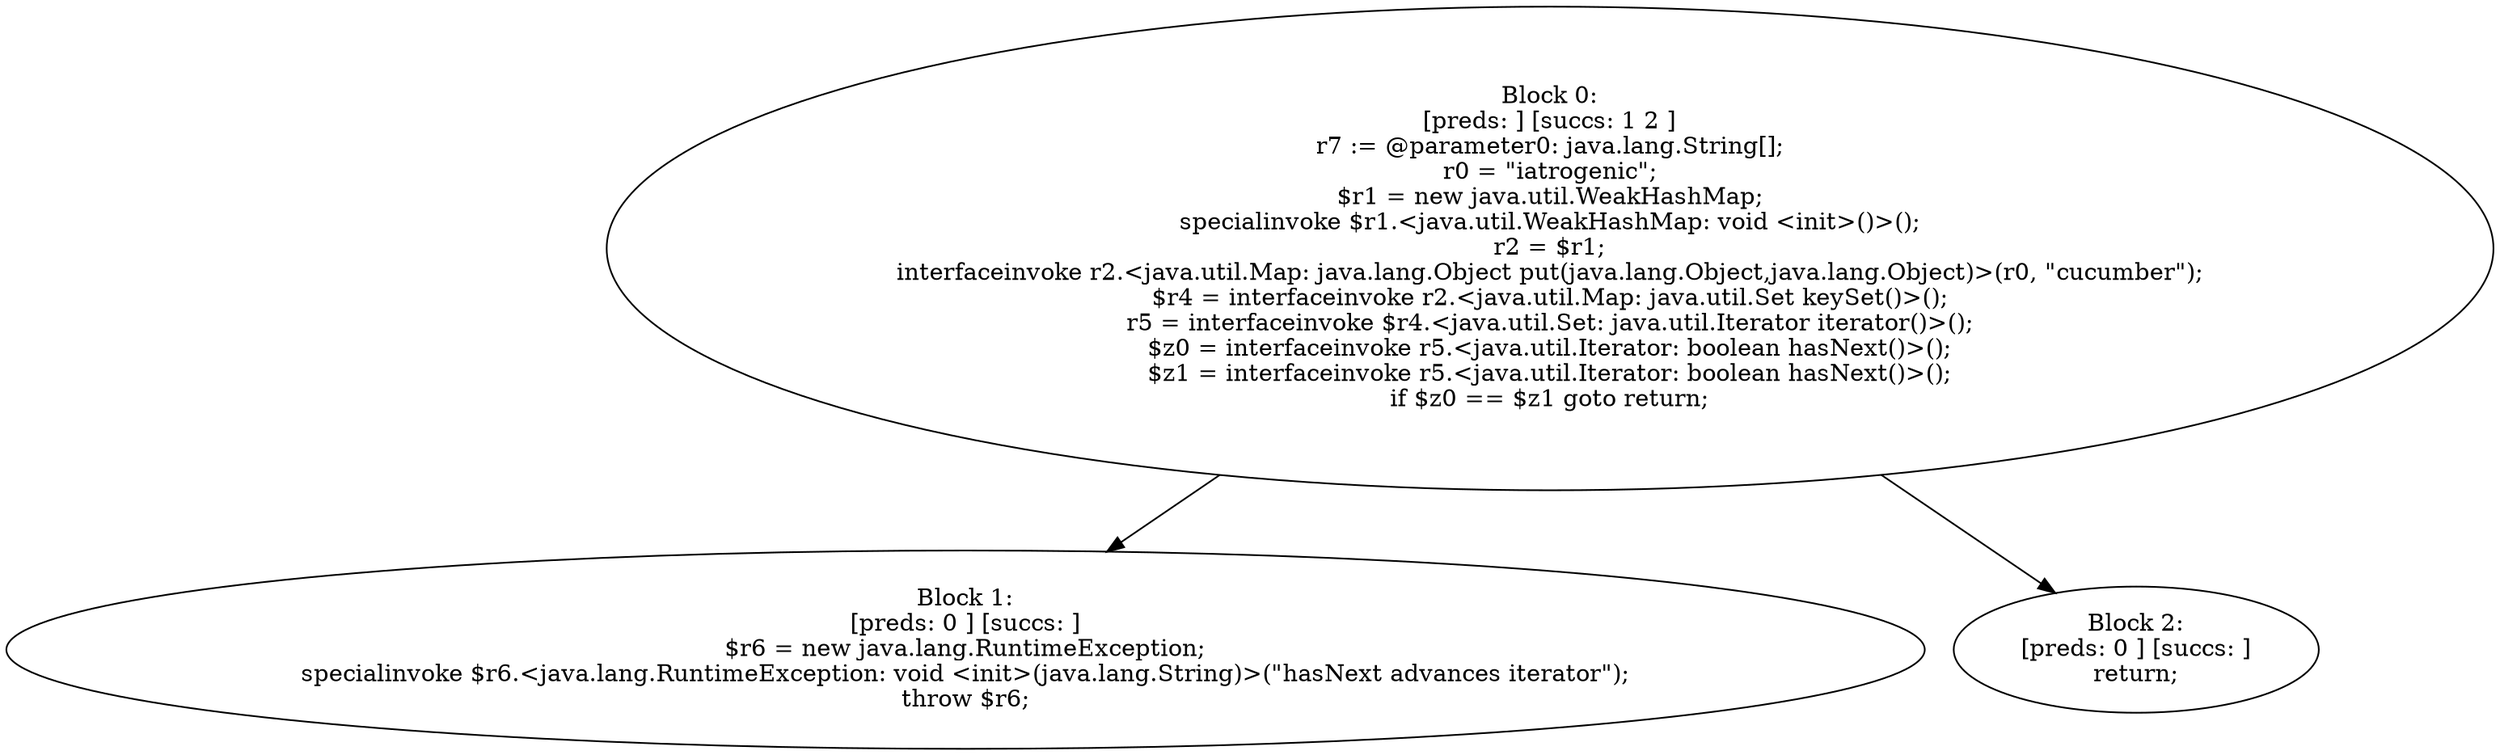 digraph "unitGraph" {
    "Block 0:
[preds: ] [succs: 1 2 ]
r7 := @parameter0: java.lang.String[];
r0 = \"iatrogenic\";
$r1 = new java.util.WeakHashMap;
specialinvoke $r1.<java.util.WeakHashMap: void <init>()>();
r2 = $r1;
interfaceinvoke r2.<java.util.Map: java.lang.Object put(java.lang.Object,java.lang.Object)>(r0, \"cucumber\");
$r4 = interfaceinvoke r2.<java.util.Map: java.util.Set keySet()>();
r5 = interfaceinvoke $r4.<java.util.Set: java.util.Iterator iterator()>();
$z0 = interfaceinvoke r5.<java.util.Iterator: boolean hasNext()>();
$z1 = interfaceinvoke r5.<java.util.Iterator: boolean hasNext()>();
if $z0 == $z1 goto return;
"
    "Block 1:
[preds: 0 ] [succs: ]
$r6 = new java.lang.RuntimeException;
specialinvoke $r6.<java.lang.RuntimeException: void <init>(java.lang.String)>(\"hasNext advances iterator\");
throw $r6;
"
    "Block 2:
[preds: 0 ] [succs: ]
return;
"
    "Block 0:
[preds: ] [succs: 1 2 ]
r7 := @parameter0: java.lang.String[];
r0 = \"iatrogenic\";
$r1 = new java.util.WeakHashMap;
specialinvoke $r1.<java.util.WeakHashMap: void <init>()>();
r2 = $r1;
interfaceinvoke r2.<java.util.Map: java.lang.Object put(java.lang.Object,java.lang.Object)>(r0, \"cucumber\");
$r4 = interfaceinvoke r2.<java.util.Map: java.util.Set keySet()>();
r5 = interfaceinvoke $r4.<java.util.Set: java.util.Iterator iterator()>();
$z0 = interfaceinvoke r5.<java.util.Iterator: boolean hasNext()>();
$z1 = interfaceinvoke r5.<java.util.Iterator: boolean hasNext()>();
if $z0 == $z1 goto return;
"->"Block 1:
[preds: 0 ] [succs: ]
$r6 = new java.lang.RuntimeException;
specialinvoke $r6.<java.lang.RuntimeException: void <init>(java.lang.String)>(\"hasNext advances iterator\");
throw $r6;
";
    "Block 0:
[preds: ] [succs: 1 2 ]
r7 := @parameter0: java.lang.String[];
r0 = \"iatrogenic\";
$r1 = new java.util.WeakHashMap;
specialinvoke $r1.<java.util.WeakHashMap: void <init>()>();
r2 = $r1;
interfaceinvoke r2.<java.util.Map: java.lang.Object put(java.lang.Object,java.lang.Object)>(r0, \"cucumber\");
$r4 = interfaceinvoke r2.<java.util.Map: java.util.Set keySet()>();
r5 = interfaceinvoke $r4.<java.util.Set: java.util.Iterator iterator()>();
$z0 = interfaceinvoke r5.<java.util.Iterator: boolean hasNext()>();
$z1 = interfaceinvoke r5.<java.util.Iterator: boolean hasNext()>();
if $z0 == $z1 goto return;
"->"Block 2:
[preds: 0 ] [succs: ]
return;
";
}
